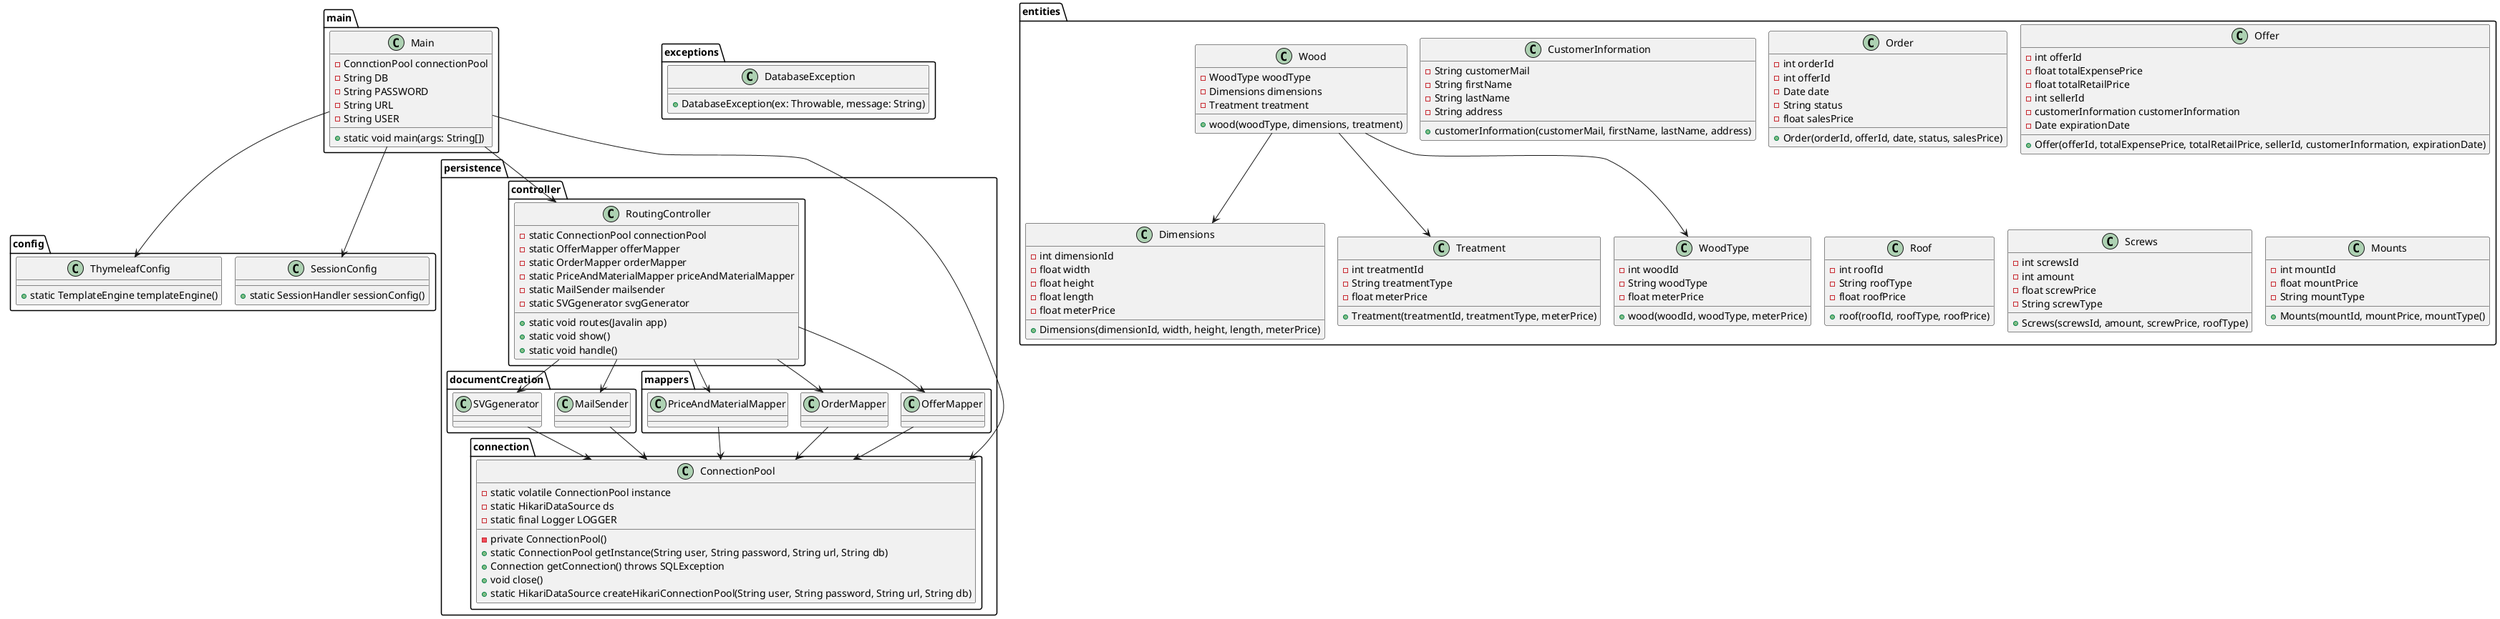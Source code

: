 @startuml

!pragma layout smetana

package main {
    class Main {
        - ConnctionPool connectionPool
        - String DB
        - String PASSWORD
        - String URL
        - String USER
        + static void main(args: String[])
    }
}

package config {
    class SessionConfig {
        + static SessionHandler sessionConfig()
    }
    class ThymeleafConfig {
        + static TemplateEngine templateEngine()
    }
}

package exceptions {
    class DatabaseException {
        + DatabaseException(ex: Throwable, message: String)
    }
}

package persistence {
    package controller {
        class RoutingController {
            - static ConnectionPool connectionPool
            - static OfferMapper offerMapper
            - static OrderMapper orderMapper
            - static PriceAndMaterialMapper priceAndMaterialMapper
            - static MailSender mailsender
            - static SVGgenerator svgGenerator
            + static void routes(Javalin app)
            + static void show()
            + static void handle()
        }
    }

    package connection {
        class ConnectionPool {
            - static volatile ConnectionPool instance
            - static HikariDataSource ds
            - static final Logger LOGGER

            - private ConnectionPool()
            + static ConnectionPool getInstance(String user, String password, String url, String db)
            + Connection getConnection() throws SQLException
            + void close()
            + static HikariDataSource createHikariConnectionPool(String user, String password, String url, String db)
        }
    }

    package documentCreation{
        class MailSender{}
        class SVGgenerator{}
    }

    package mappers {
        class OfferMapper
        class OrderMapper
        class PriceAndMaterialMapper
    }
}

package entities {
    class CustomerInformation{
        - String customerMail
        - String firstName
        - String lastName
        - String address
        + customerInformation(customerMail, firstName, lastName, address)
    }

    class Order {
        - int orderId
        - int offerId
        - Date date
        - String status
        - float salesPrice
        + Order(orderId, offerId, date, status, salesPrice)
    }

    class Offer {
        - int offerId
        - float totalExpensePrice
        - float totalRetailPrice
        - int sellerId
        - customerInformation customerInformation
        - Date expirationDate
        + Offer(offerId, totalExpensePrice, totalRetailPrice, sellerId, customerInformation, expirationDate)
    }

    class Roof {
        - int roofId
        - String roofType
        - float roofPrice
        + roof(roofId, roofType, roofPrice)
    }
    class Screws {
        - int screwsId
        - int amount
        - float screwPrice
        - String screwType
        + Screws(screwsId, amount, screwPrice, roofType)
    }
    class Mounts {
        - int mountId
        - float mountPrice
        - String mountType
        + Mounts(mountId, mountPrice, mountType()
    }
    class Wood {
        - WoodType woodType
        - Dimensions dimensions
        - Treatment treatment
        + wood(woodType, dimensions, treatment)
    }
    class Dimensions {
        - int dimensionId
        - float width
        - float height
        - float length
        - float meterPrice
        + Dimensions(dimensionId, width, height, length, meterPrice)
    }
    class Treatment {
        - int treatmentId
        - String treatmentType
        - float meterPrice
        + Treatment(treatmentId, treatmentType, meterPrice)
    }
    class WoodType {
        - int woodId
        - String woodType
        - float meterPrice
        + wood(woodId, woodType, meterPrice)
    }
}


main.Main --> persistence.controller.RoutingController
main.Main --> config.SessionConfig
main.Main --> config.ThymeleafConfig
main.Main --> persistence.connection.ConnectionPool
persistence.controller.RoutingController --> persistence.mappers.OfferMapper
persistence.controller.RoutingController --> persistence.mappers.OrderMapper
persistence.controller.RoutingController --> persistence.mappers.PriceAndMaterialMapper
persistence.controller.RoutingController --> persistence.documentCreation.MailSender
persistence.controller.RoutingController --> persistence.documentCreation.SVGgenerator

persistence.mappers.OfferMapper --> persistence.connection.ConnectionPool
persistence.mappers.OrderMapper --> persistence.connection.ConnectionPool
persistence.mappers.PriceAndMaterialMapper --> persistence.connection.ConnectionPool
persistence.documentCreation.MailSender --> persistence.connection.ConnectionPool
persistence.documentCreation.SVGgenerator --> persistence.connection.ConnectionPool


entities.Wood --> entities.Dimensions
entities.Wood --> entities.Treatment
entities.Wood --> entities.WoodType



@enduml
